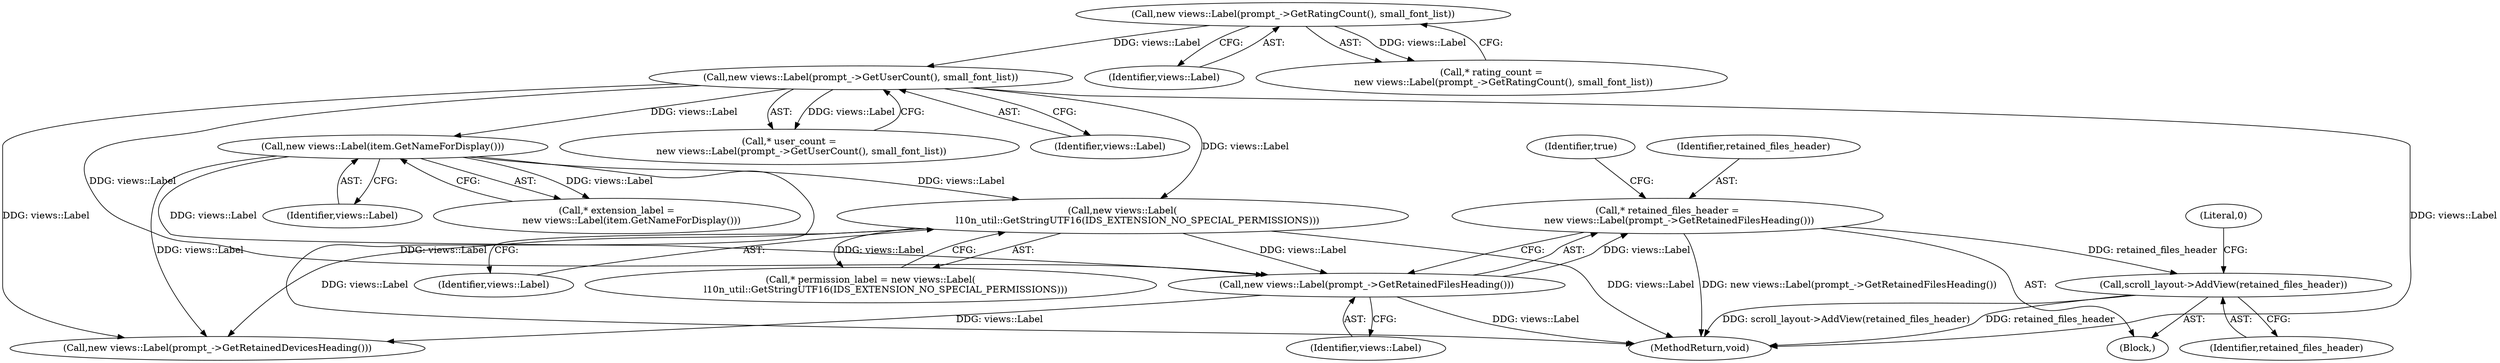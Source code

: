 digraph "0_Chrome_0a1c15fecb1240ab909e1431b6127410c3b380e0_0@pointer" {
"1000389" [label="(Call,scroll_layout->AddView(retained_files_header))"];
"1000379" [label="(Call,* retained_files_header =\n        new views::Label(prompt_->GetRetainedFilesHeading()))"];
"1000381" [label="(Call,new views::Label(prompt_->GetRetainedFilesHeading()))"];
"1000298" [label="(Call,new views::Label(item.GetNameForDisplay()))"];
"1000176" [label="(Call,new views::Label(prompt_->GetUserCount(), small_font_list))"];
"1000160" [label="(Call,new views::Label(prompt_->GetRatingCount(), small_font_list))"];
"1000359" [label="(Call,new views::Label(\n          l10n_util::GetStringUTF16(IDS_EXTENSION_NO_SPECIAL_PERMISSIONS)))"];
"1000392" [label="(Literal,0)"];
"1000298" [label="(Call,new views::Label(item.GetNameForDisplay()))"];
"1000160" [label="(Call,new views::Label(prompt_->GetRatingCount(), small_font_list))"];
"1000390" [label="(Identifier,retained_files_header)"];
"1000380" [label="(Identifier,retained_files_header)"];
"1000174" [label="(Call,* user_count =\n        new views::Label(prompt_->GetUserCount(), small_font_list))"];
"1000161" [label="(Identifier,views::Label)"];
"1000357" [label="(Call,* permission_label = new views::Label(\n          l10n_util::GetStringUTF16(IDS_EXTENSION_NO_SPECIAL_PERMISSIONS)))"];
"1000177" [label="(Identifier,views::Label)"];
"1000296" [label="(Call,* extension_label =\n          new views::Label(item.GetNameForDisplay()))"];
"1000359" [label="(Call,new views::Label(\n          l10n_util::GetStringUTF16(IDS_EXTENSION_NO_SPECIAL_PERMISSIONS)))"];
"1000371" [label="(Block,)"];
"1000382" [label="(Identifier,views::Label)"];
"1000176" [label="(Call,new views::Label(prompt_->GetUserCount(), small_font_list))"];
"1000381" [label="(Call,new views::Label(prompt_->GetRetainedFilesHeading()))"];
"1000379" [label="(Call,* retained_files_header =\n        new views::Label(prompt_->GetRetainedFilesHeading()))"];
"1000389" [label="(Call,scroll_layout->AddView(retained_files_header))"];
"1000158" [label="(Call,* rating_count =\n        new views::Label(prompt_->GetRatingCount(), small_font_list))"];
"1000384" [label="(Identifier,true)"];
"1000299" [label="(Identifier,views::Label)"];
"1000360" [label="(Identifier,views::Label)"];
"1000428" [label="(Call,new views::Label(prompt_->GetRetainedDevicesHeading()))"];
"1000495" [label="(MethodReturn,void)"];
"1000389" -> "1000371"  [label="AST: "];
"1000389" -> "1000390"  [label="CFG: "];
"1000390" -> "1000389"  [label="AST: "];
"1000392" -> "1000389"  [label="CFG: "];
"1000389" -> "1000495"  [label="DDG: scroll_layout->AddView(retained_files_header)"];
"1000389" -> "1000495"  [label="DDG: retained_files_header"];
"1000379" -> "1000389"  [label="DDG: retained_files_header"];
"1000379" -> "1000371"  [label="AST: "];
"1000379" -> "1000381"  [label="CFG: "];
"1000380" -> "1000379"  [label="AST: "];
"1000381" -> "1000379"  [label="AST: "];
"1000384" -> "1000379"  [label="CFG: "];
"1000379" -> "1000495"  [label="DDG: new views::Label(prompt_->GetRetainedFilesHeading())"];
"1000381" -> "1000379"  [label="DDG: views::Label"];
"1000381" -> "1000382"  [label="CFG: "];
"1000382" -> "1000381"  [label="AST: "];
"1000381" -> "1000495"  [label="DDG: views::Label"];
"1000298" -> "1000381"  [label="DDG: views::Label"];
"1000359" -> "1000381"  [label="DDG: views::Label"];
"1000176" -> "1000381"  [label="DDG: views::Label"];
"1000381" -> "1000428"  [label="DDG: views::Label"];
"1000298" -> "1000296"  [label="AST: "];
"1000298" -> "1000299"  [label="CFG: "];
"1000299" -> "1000298"  [label="AST: "];
"1000296" -> "1000298"  [label="CFG: "];
"1000298" -> "1000495"  [label="DDG: views::Label"];
"1000298" -> "1000296"  [label="DDG: views::Label"];
"1000176" -> "1000298"  [label="DDG: views::Label"];
"1000298" -> "1000359"  [label="DDG: views::Label"];
"1000298" -> "1000428"  [label="DDG: views::Label"];
"1000176" -> "1000174"  [label="AST: "];
"1000176" -> "1000177"  [label="CFG: "];
"1000177" -> "1000176"  [label="AST: "];
"1000174" -> "1000176"  [label="CFG: "];
"1000176" -> "1000495"  [label="DDG: views::Label"];
"1000176" -> "1000174"  [label="DDG: views::Label"];
"1000160" -> "1000176"  [label="DDG: views::Label"];
"1000176" -> "1000359"  [label="DDG: views::Label"];
"1000176" -> "1000428"  [label="DDG: views::Label"];
"1000160" -> "1000158"  [label="AST: "];
"1000160" -> "1000161"  [label="CFG: "];
"1000161" -> "1000160"  [label="AST: "];
"1000158" -> "1000160"  [label="CFG: "];
"1000160" -> "1000158"  [label="DDG: views::Label"];
"1000359" -> "1000357"  [label="AST: "];
"1000359" -> "1000360"  [label="CFG: "];
"1000360" -> "1000359"  [label="AST: "];
"1000357" -> "1000359"  [label="CFG: "];
"1000359" -> "1000495"  [label="DDG: views::Label"];
"1000359" -> "1000357"  [label="DDG: views::Label"];
"1000359" -> "1000428"  [label="DDG: views::Label"];
}
